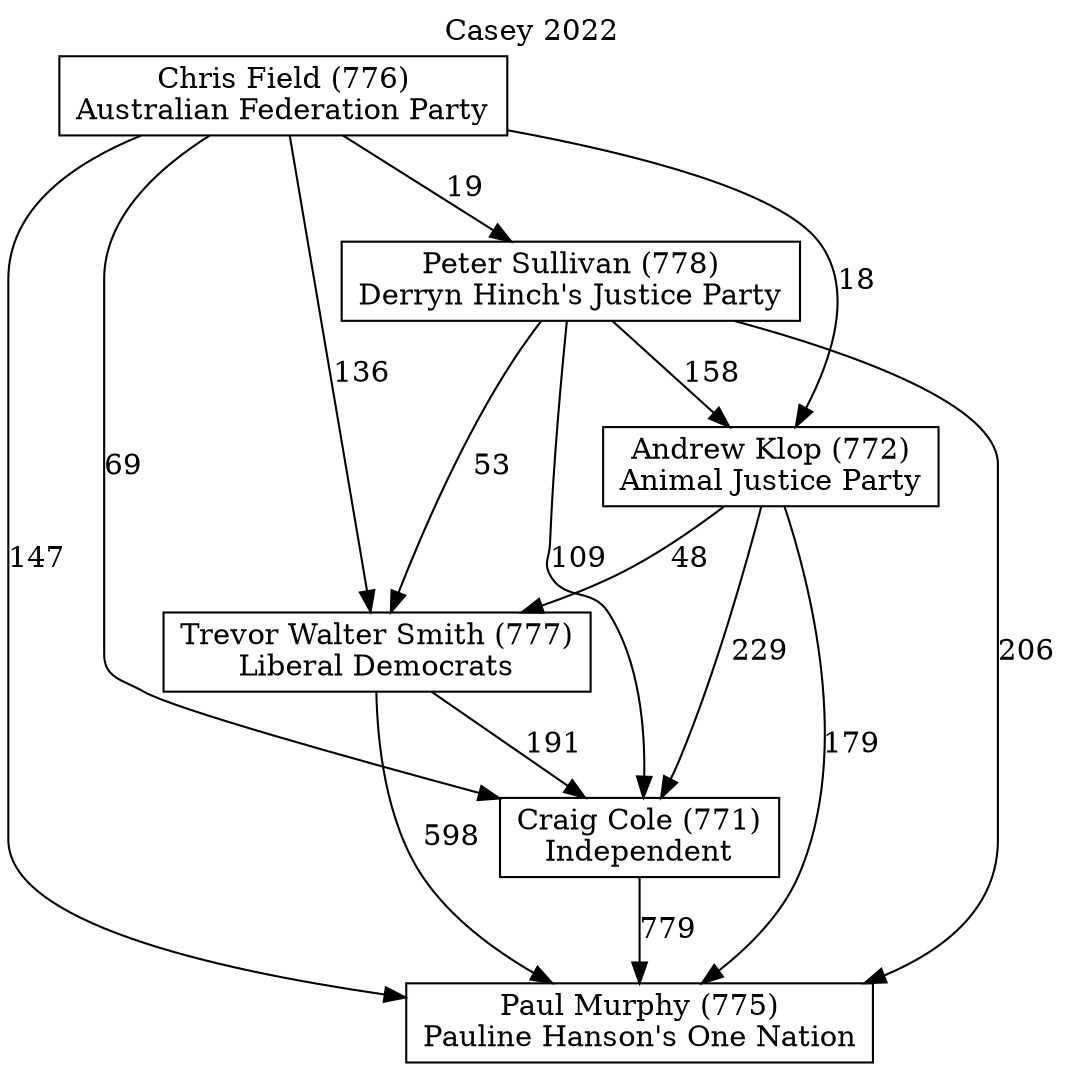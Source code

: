 // House preference flow
digraph "Paul Murphy (775)_Casey_2022" {
	graph [label="Casey 2022" labelloc=t mclimit=2]
	node [shape=box]
	"Paul Murphy (775)" [label="Paul Murphy (775)
Pauline Hanson's One Nation"]
	"Craig Cole (771)" [label="Craig Cole (771)
Independent"]
	"Trevor Walter Smith (777)" [label="Trevor Walter Smith (777)
Liberal Democrats"]
	"Andrew Klop (772)" [label="Andrew Klop (772)
Animal Justice Party"]
	"Peter Sullivan (778)" [label="Peter Sullivan (778)
Derryn Hinch's Justice Party"]
	"Chris Field (776)" [label="Chris Field (776)
Australian Federation Party"]
	"Craig Cole (771)" -> "Paul Murphy (775)" [label=779]
	"Trevor Walter Smith (777)" -> "Craig Cole (771)" [label=191]
	"Andrew Klop (772)" -> "Trevor Walter Smith (777)" [label=48]
	"Peter Sullivan (778)" -> "Andrew Klop (772)" [label=158]
	"Chris Field (776)" -> "Peter Sullivan (778)" [label=19]
	"Trevor Walter Smith (777)" -> "Paul Murphy (775)" [label=598]
	"Andrew Klop (772)" -> "Paul Murphy (775)" [label=179]
	"Peter Sullivan (778)" -> "Paul Murphy (775)" [label=206]
	"Chris Field (776)" -> "Paul Murphy (775)" [label=147]
	"Chris Field (776)" -> "Andrew Klop (772)" [label=18]
	"Peter Sullivan (778)" -> "Trevor Walter Smith (777)" [label=53]
	"Chris Field (776)" -> "Trevor Walter Smith (777)" [label=136]
	"Andrew Klop (772)" -> "Craig Cole (771)" [label=229]
	"Peter Sullivan (778)" -> "Craig Cole (771)" [label=109]
	"Chris Field (776)" -> "Craig Cole (771)" [label=69]
}
